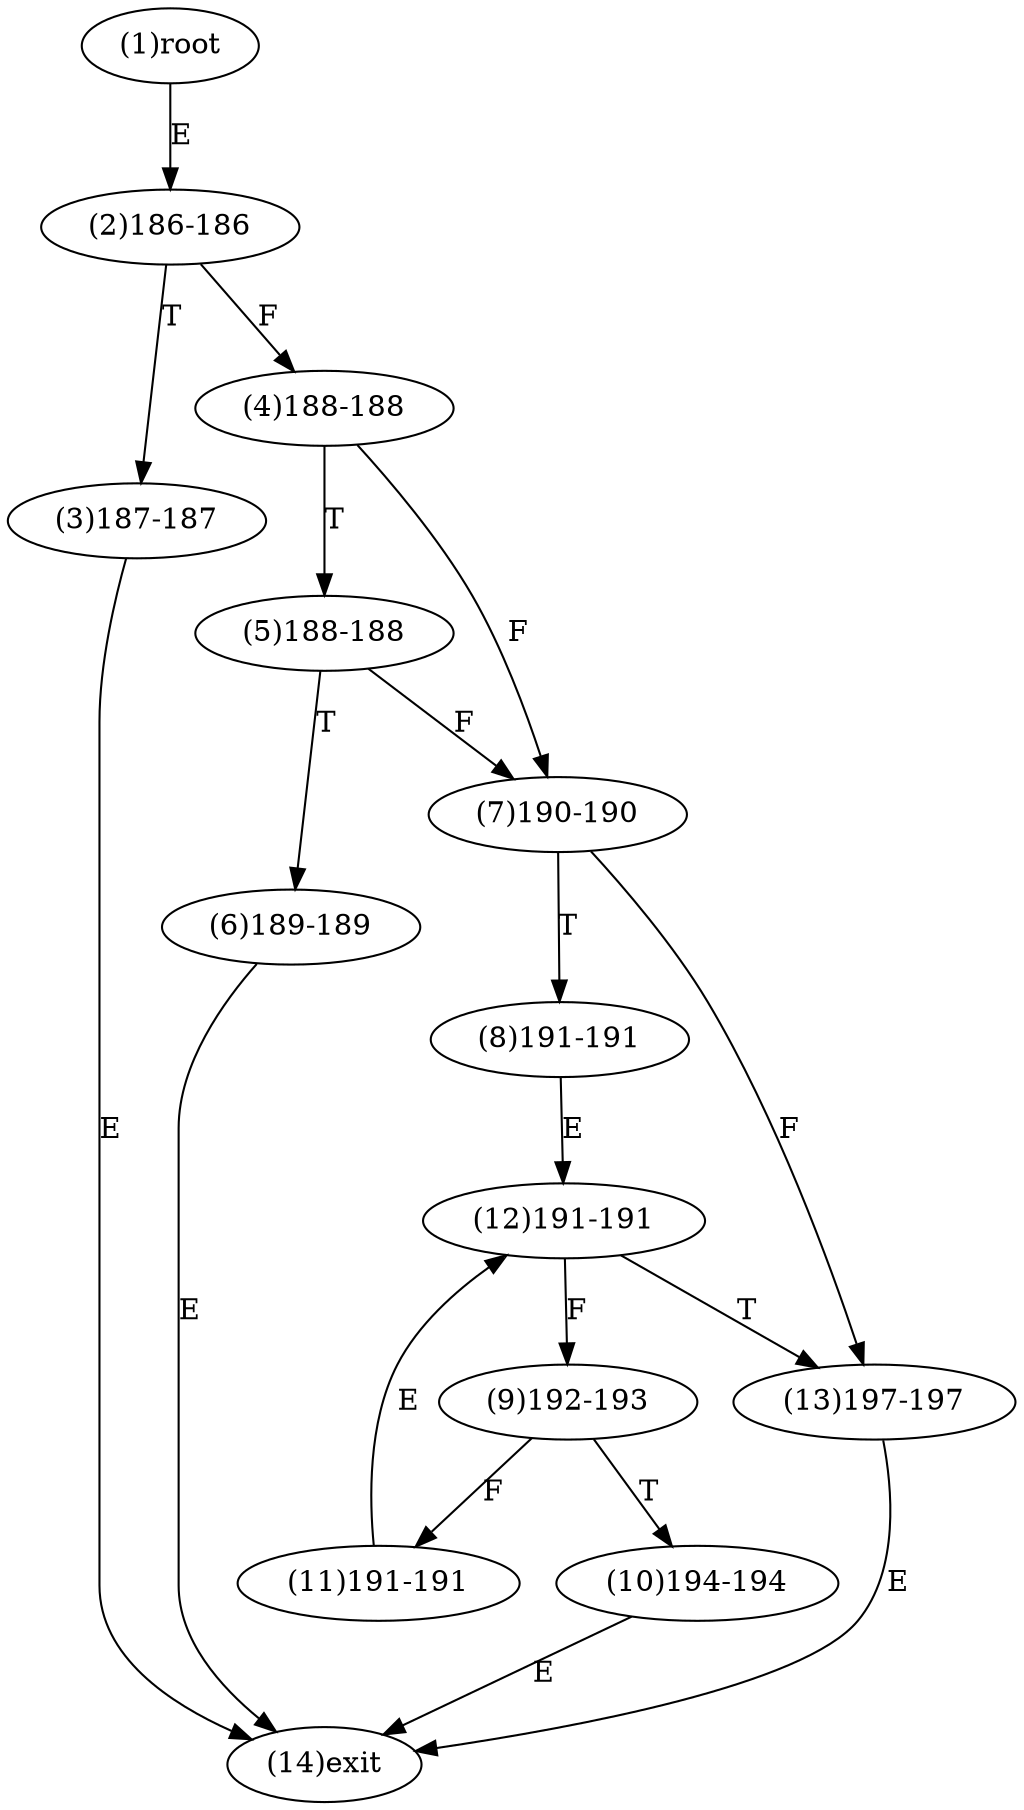 digraph "" { 
1[ label="(1)root"];
2[ label="(2)186-186"];
3[ label="(3)187-187"];
4[ label="(4)188-188"];
5[ label="(5)188-188"];
6[ label="(6)189-189"];
7[ label="(7)190-190"];
8[ label="(8)191-191"];
9[ label="(9)192-193"];
10[ label="(10)194-194"];
11[ label="(11)191-191"];
12[ label="(12)191-191"];
13[ label="(13)197-197"];
14[ label="(14)exit"];
1->2[ label="E"];
2->4[ label="F"];
2->3[ label="T"];
3->14[ label="E"];
4->7[ label="F"];
4->5[ label="T"];
5->7[ label="F"];
5->6[ label="T"];
6->14[ label="E"];
7->13[ label="F"];
7->8[ label="T"];
8->12[ label="E"];
9->11[ label="F"];
9->10[ label="T"];
10->14[ label="E"];
11->12[ label="E"];
12->9[ label="F"];
12->13[ label="T"];
13->14[ label="E"];
}